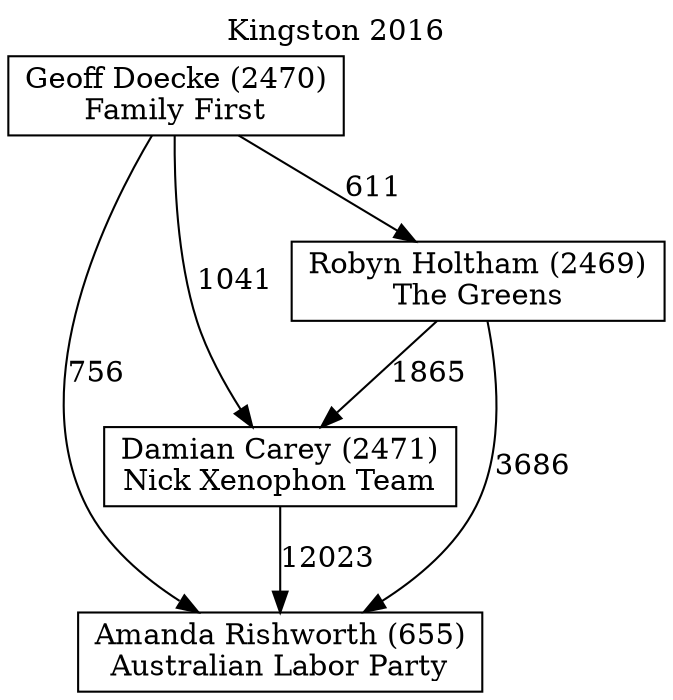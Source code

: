 // House preference flow
digraph "Amanda Rishworth (655)_Kingston_2016" {
	graph [label="Kingston 2016" labelloc=t mclimit=10]
	node [shape=box]
	"Amanda Rishworth (655)" [label="Amanda Rishworth (655)
Australian Labor Party"]
	"Damian Carey (2471)" [label="Damian Carey (2471)
Nick Xenophon Team"]
	"Geoff Doecke (2470)" [label="Geoff Doecke (2470)
Family First"]
	"Robyn Holtham (2469)" [label="Robyn Holtham (2469)
The Greens"]
	"Damian Carey (2471)" -> "Amanda Rishworth (655)" [label=12023]
	"Geoff Doecke (2470)" -> "Amanda Rishworth (655)" [label=756]
	"Geoff Doecke (2470)" -> "Damian Carey (2471)" [label=1041]
	"Geoff Doecke (2470)" -> "Robyn Holtham (2469)" [label=611]
	"Robyn Holtham (2469)" -> "Amanda Rishworth (655)" [label=3686]
	"Robyn Holtham (2469)" -> "Damian Carey (2471)" [label=1865]
}
